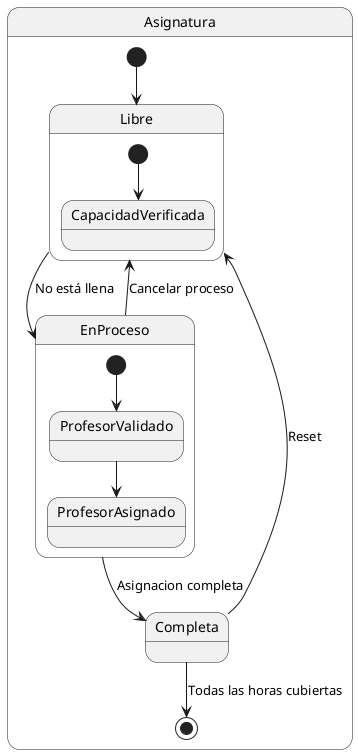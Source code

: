 @startuml
state Asignatura {
    [*] --> Libre

    state Libre {
        [*] --> CapacidadVerificada
    }

    state EnProceso {
        [*] --> ProfesorValidado
        ProfesorValidado --> ProfesorAsignado
    }

    Libre --> EnProceso: No está llena
    EnProceso --> Completa: Asignacion completa
    Completa --> Libre: Reset
    Completa --> [*]: Todas las horas cubiertas
    EnProceso --> Libre: Cancelar proceso
}
@enduml